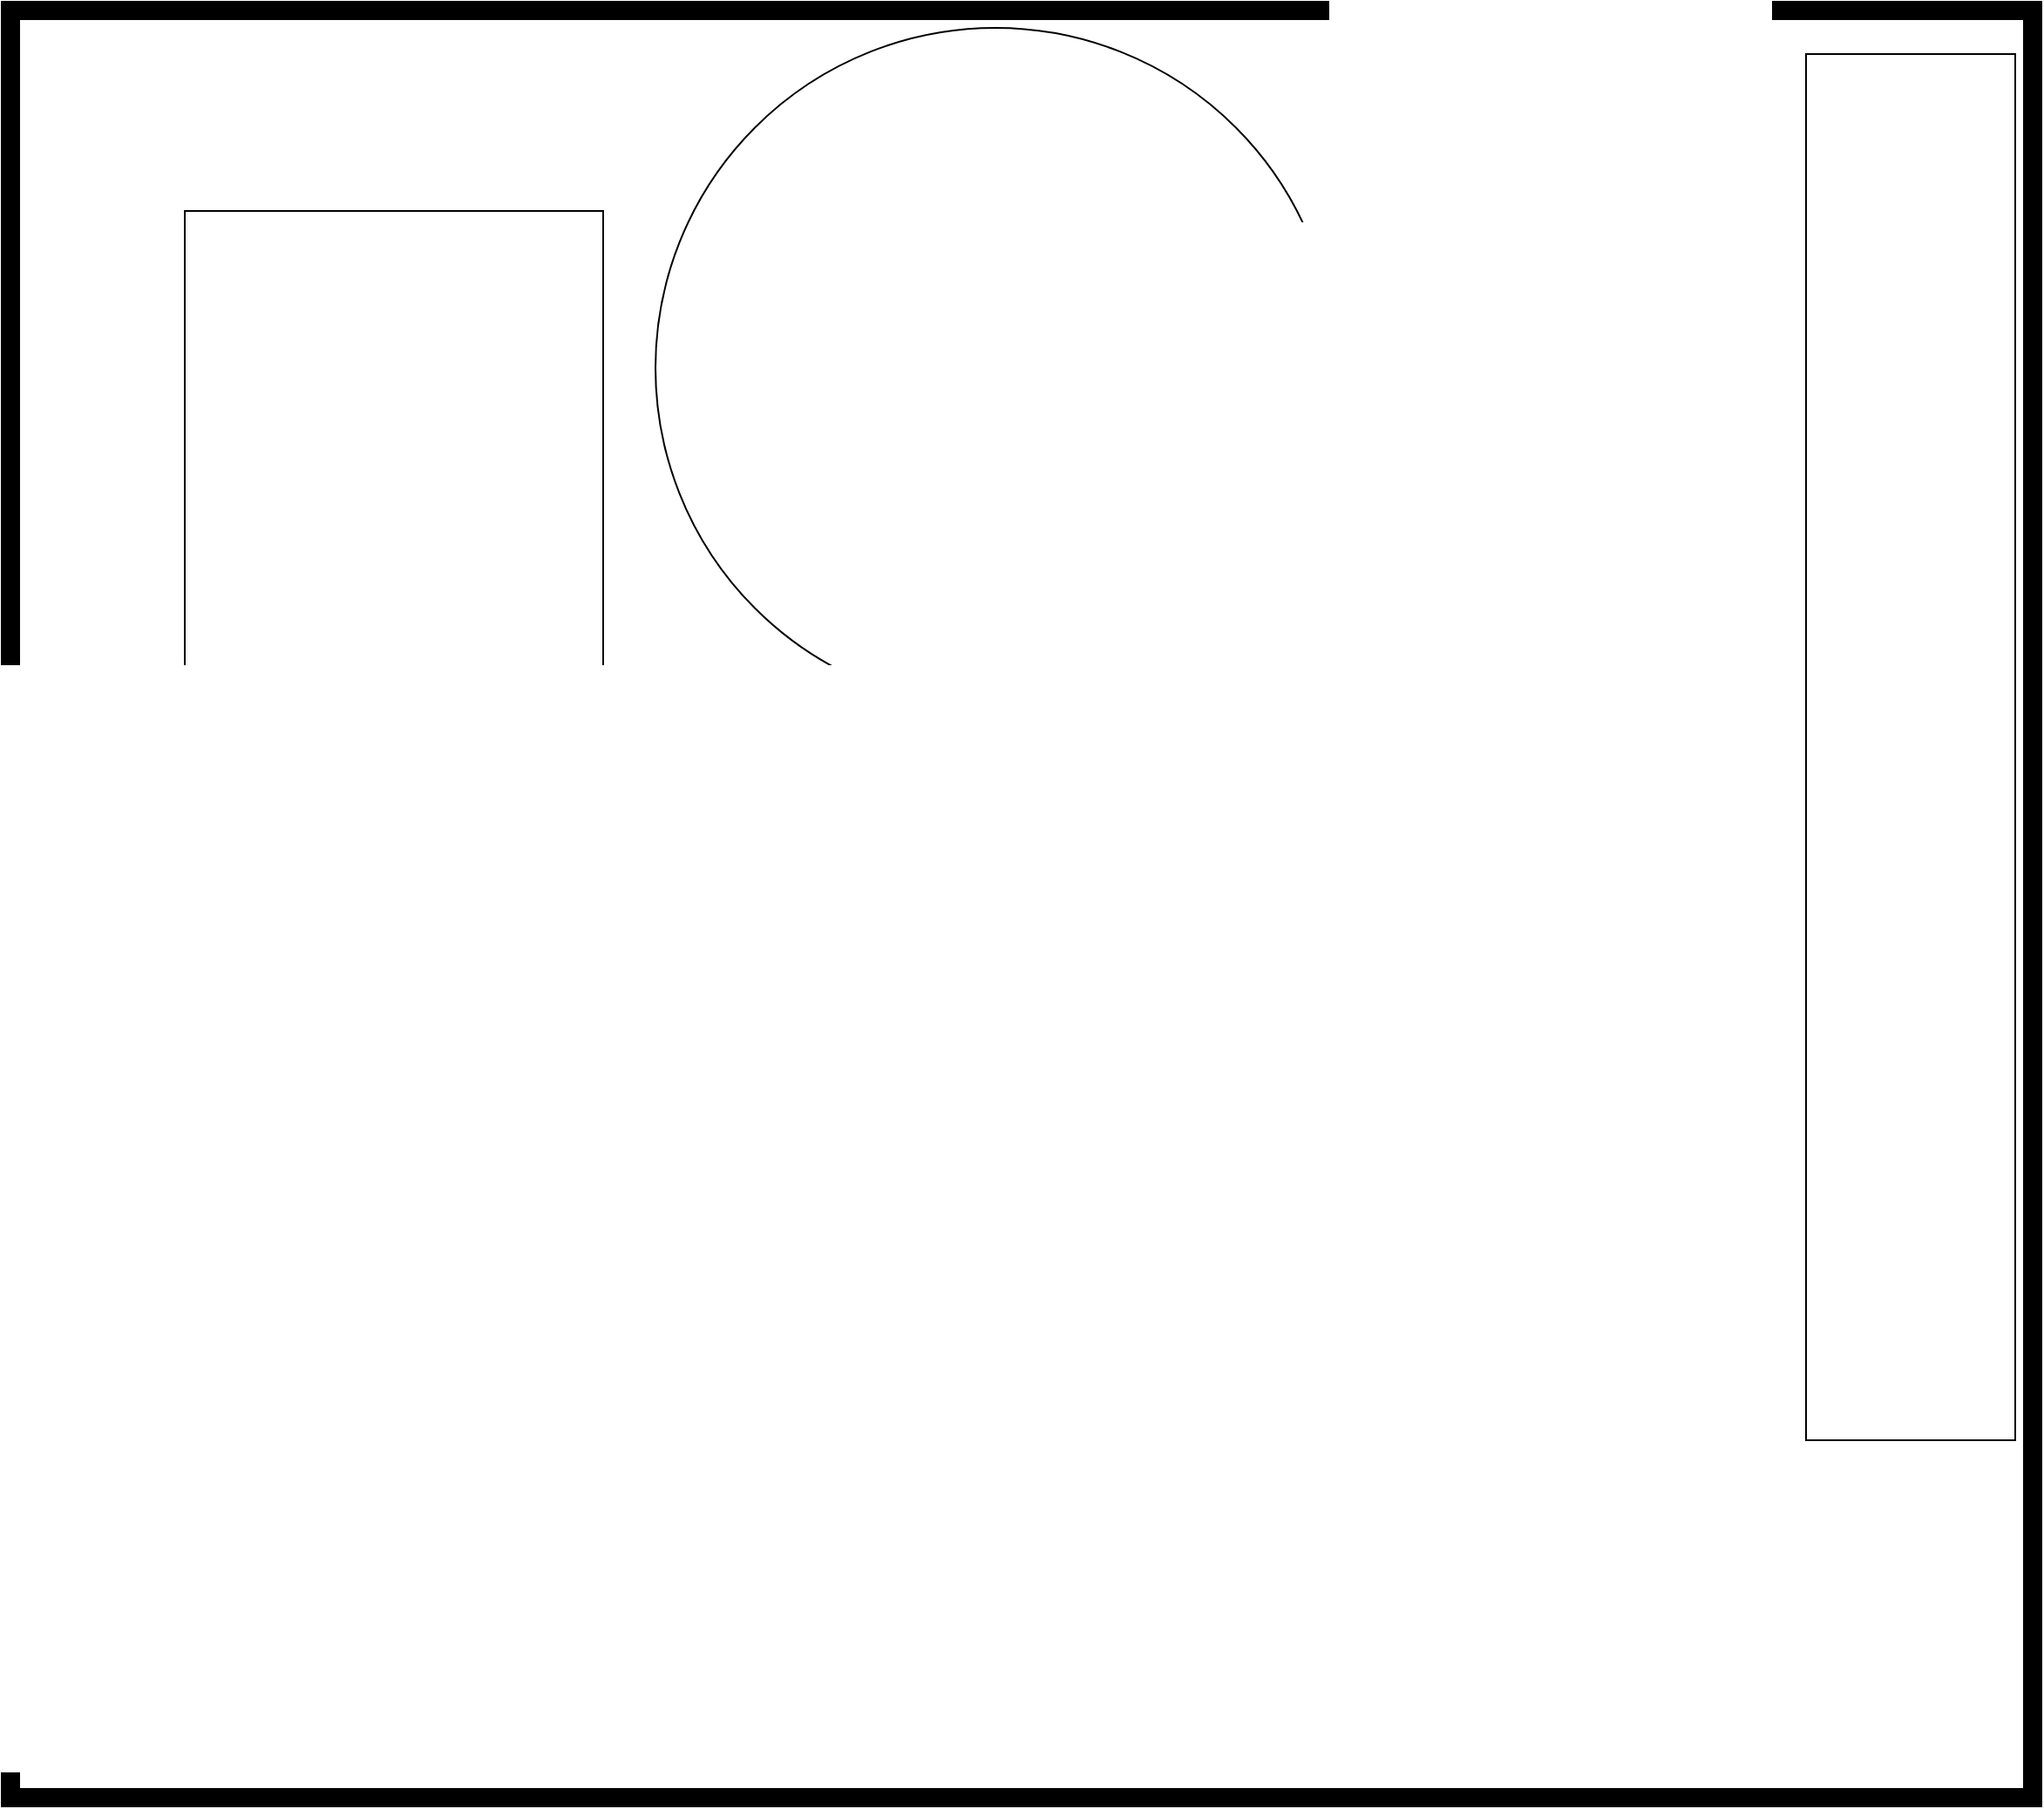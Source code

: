 <mxfile version="14.2.2" type="github">
  <diagram name="Page-1" id="38b20595-45e3-9b7f-d5ca-b57f44c5b66d">
    <mxGraphModel dx="4476" dy="4084" grid="1" gridSize="15" guides="0" tooltips="1" connect="0" arrows="0" fold="1" page="1" pageScale="1" pageWidth="1180" pageHeight="1040" background="none" math="1" shadow="0">
      <root>
        <mxCell id="0" />
        <mxCell id="1" parent="0" />
        <mxCell id="48ef80bc37b76060-123" value="" style="shape=rect;shadow=0;rounded=0;comic=0;fontFamily=Verdana;fontSize=12;align=center;html=1;" parent="1" vertex="1">
          <mxGeometry x="1035" y="30" width="120" height="795" as="geometry" />
        </mxCell>
        <mxCell id="48ef80bc37b76060-383" value="" style="shape=ellipse;shadow=0;rounded=0;comic=0;fontFamily=Verdana;fontSize=12;align=center;html=1;" parent="1" vertex="1">
          <mxGeometry x="375" y="15" width="390" height="390" as="geometry" />
        </mxCell>
        <mxCell id="r4qnVybcs4rJ6ydenGPn-1" value="" style="verticalLabelPosition=bottom;html=1;verticalAlign=top;align=center;shape=mxgraph.floorplan.room;fillColor=#000000;" vertex="1" parent="1">
          <mxGeometry width="1170" height="1035" as="geometry" />
        </mxCell>
        <mxCell id="r4qnVybcs4rJ6ydenGPn-2" value="" style="shape=rect;shadow=0;rounded=0;comic=0;fontFamily=Verdana;fontSize=12;align=center;html=1;text=moto" vertex="1" parent="1">
          <mxGeometry x="105" y="120" width="240" height="690" as="geometry" />
        </mxCell>
      </root>
    </mxGraphModel>
  </diagram>
</mxfile>
